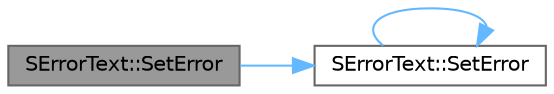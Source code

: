 digraph "SErrorText::SetError"
{
 // INTERACTIVE_SVG=YES
 // LATEX_PDF_SIZE
  bgcolor="transparent";
  edge [fontname=Helvetica,fontsize=10,labelfontname=Helvetica,labelfontsize=10];
  node [fontname=Helvetica,fontsize=10,shape=box,height=0.2,width=0.4];
  rankdir="LR";
  Node1 [id="Node000001",label="SErrorText::SetError",height=0.2,width=0.4,color="gray40", fillcolor="grey60", style="filled", fontcolor="black",tooltip=" "];
  Node1 -> Node2 [id="edge1_Node000001_Node000002",color="steelblue1",style="solid",tooltip=" "];
  Node2 [id="Node000002",label="SErrorText::SetError",height=0.2,width=0.4,color="grey40", fillcolor="white", style="filled",URL="$da/d77/classSErrorText.html#a53901e2d8caf5e00fccdea99a1d38511",tooltip=" "];
  Node2 -> Node2 [id="edge2_Node000002_Node000002",color="steelblue1",style="solid",tooltip=" "];
}
